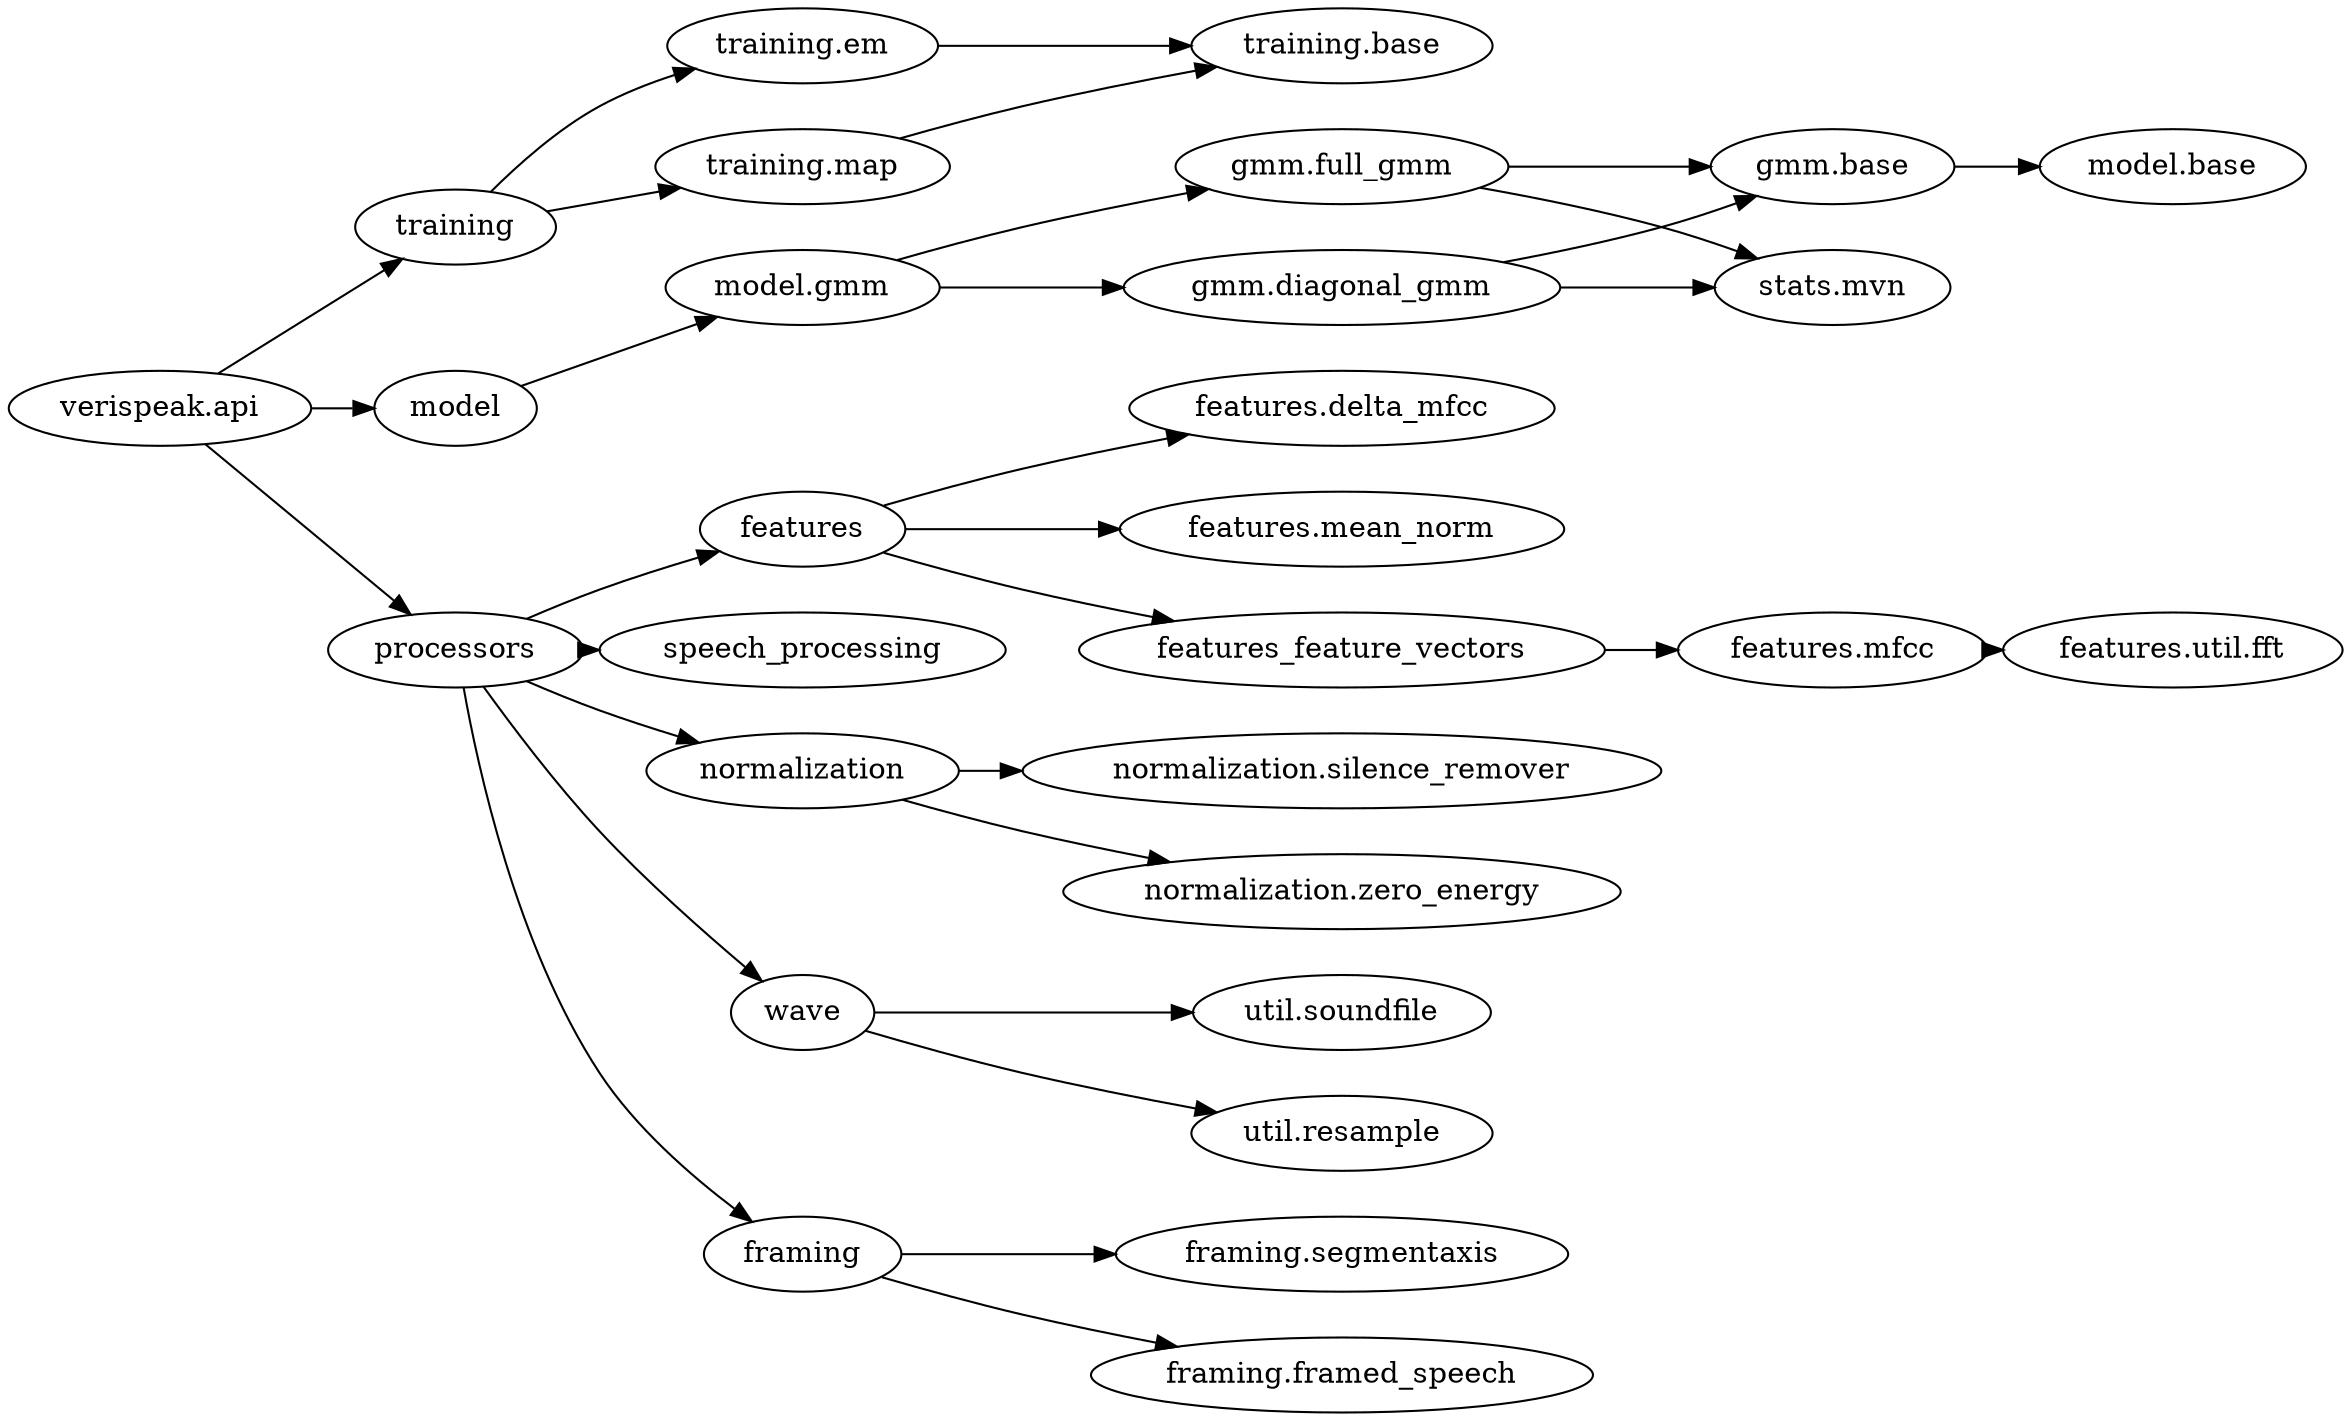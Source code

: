 digraph import_graph {
node[style="ordnode"];

rankdir=LR;
ranksep=.1;
nodesep=.3;

verispeak_api[label="verispeak.api", style="ordnode"]
features_mfcc[label="features.mfcc"]
features_delta_mfcc[label="features.delta_mfcc"]
features_mean_norm[label="features.mean_norm"]
features_util_fft[label="features.util.fft"]
framing_segmentaxis[label="framing.segmentaxis"]
framing_framed_speech[label="framing.framed_speech"]
normalization_silence_remover[label="normalization.silence_remover"]
normalization_zero_energy_frames[label="normalization.zero_energy"]
util_soundfile[label="util.soundfile"]
util_resample[label="util.resample"]
stats_mvn[label="stats.mvn"]

speech_processing[style="last"]

model_gmm[label="model.gmm"]
model_gmm_diagonal_gmm[label="gmm.diagonal_gmm"]
model_gmm_full_gmm[label="gmm.full_gmm"]
model_gmm_base[label="gmm.base", style="last"]
model_base[label="model.base"]

training_em[label="training.em"]
training_map[label="training.map"]
training_base[label="training.base", style="last"]

verispeak_api -> processors;
verispeak_api -> training;
verispeak_api -> model;

processors -> speech_processing ;//-> base;
processors -> normalization;
processors -> wave;
processors -> features;
processors -> framing;

processors -> model_gmm[style="invis"];
model -> features [style="invis"];
training -> model_gmm [style="invis"];

wave -> util_soundfile
wave -> util_resample

features -> features_feature_vectors -> features_mfcc;
                               features_mfcc -> features_util_fft;
            features_feature_vectors ;//-> base;

features -> features_delta_mfcc;
features -> features_mean_norm;

training -> training_em -> training_base ;//-> base;
training -> training_map -> training_base;

model -> model_gmm;
model_gmm -> model_gmm_diagonal_gmm -> model_gmm_base;
model_gmm -> model_gmm_full_gmm -> model_gmm_base -> model_base ;//-> base;

model_gmm_diagonal_gmm -> stats_mvn
model_gmm_full_gmm -> stats_mvn

framing -> framing_segmentaxis;
framing -> framing_framed_speech ;//-> base;

normalization -> normalization_silence_remover;
normalization -> normalization_zero_energy_frames;
}

